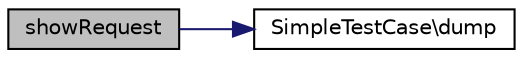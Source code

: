 digraph "showRequest"
{
  edge [fontname="Helvetica",fontsize="10",labelfontname="Helvetica",labelfontsize="10"];
  node [fontname="Helvetica",fontsize="10",shape=record];
  rankdir="LR";
  Node1 [label="showRequest",height=0.2,width=0.4,color="black", fillcolor="grey75", style="filled" fontcolor="black"];
  Node1 -> Node2 [color="midnightblue",fontsize="10",style="solid",fontname="Helvetica"];
  Node2 [label="SimpleTestCase\\dump",height=0.2,width=0.4,color="black", fillcolor="white", style="filled",URL="$class_simple_test_case.html#a0b0216f92304c09d73df53c9ef3e4621"];
}
